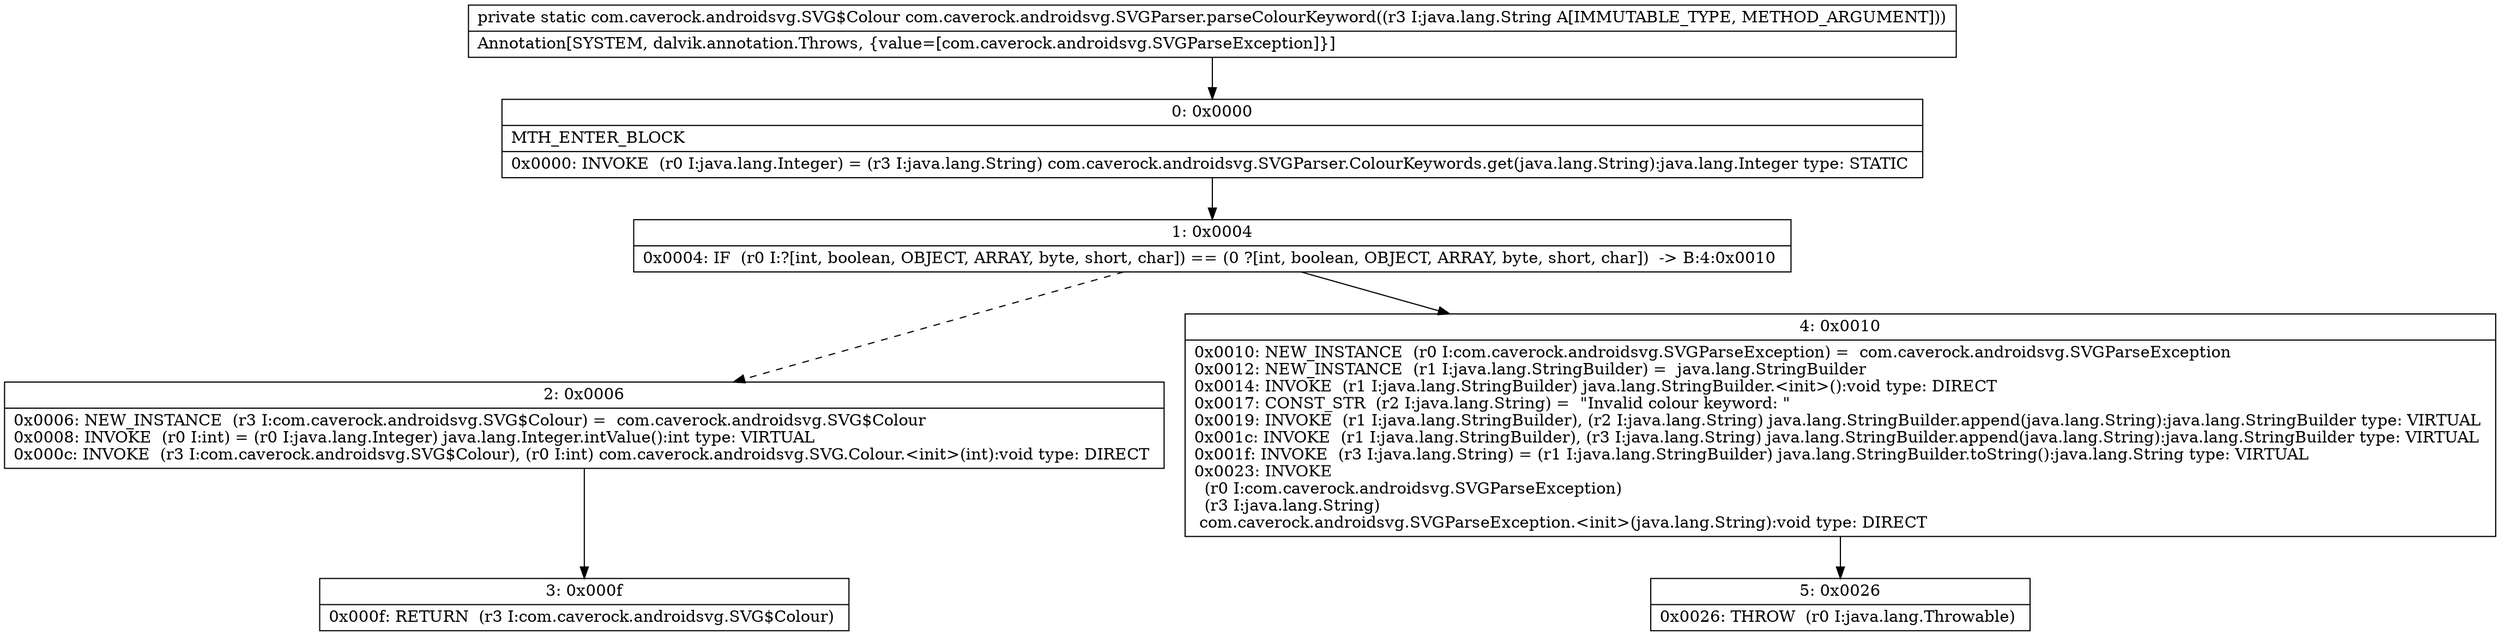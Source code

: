 digraph "CFG forcom.caverock.androidsvg.SVGParser.parseColourKeyword(Ljava\/lang\/String;)Lcom\/caverock\/androidsvg\/SVG$Colour;" {
Node_0 [shape=record,label="{0\:\ 0x0000|MTH_ENTER_BLOCK\l|0x0000: INVOKE  (r0 I:java.lang.Integer) = (r3 I:java.lang.String) com.caverock.androidsvg.SVGParser.ColourKeywords.get(java.lang.String):java.lang.Integer type: STATIC \l}"];
Node_1 [shape=record,label="{1\:\ 0x0004|0x0004: IF  (r0 I:?[int, boolean, OBJECT, ARRAY, byte, short, char]) == (0 ?[int, boolean, OBJECT, ARRAY, byte, short, char])  \-\> B:4:0x0010 \l}"];
Node_2 [shape=record,label="{2\:\ 0x0006|0x0006: NEW_INSTANCE  (r3 I:com.caverock.androidsvg.SVG$Colour) =  com.caverock.androidsvg.SVG$Colour \l0x0008: INVOKE  (r0 I:int) = (r0 I:java.lang.Integer) java.lang.Integer.intValue():int type: VIRTUAL \l0x000c: INVOKE  (r3 I:com.caverock.androidsvg.SVG$Colour), (r0 I:int) com.caverock.androidsvg.SVG.Colour.\<init\>(int):void type: DIRECT \l}"];
Node_3 [shape=record,label="{3\:\ 0x000f|0x000f: RETURN  (r3 I:com.caverock.androidsvg.SVG$Colour) \l}"];
Node_4 [shape=record,label="{4\:\ 0x0010|0x0010: NEW_INSTANCE  (r0 I:com.caverock.androidsvg.SVGParseException) =  com.caverock.androidsvg.SVGParseException \l0x0012: NEW_INSTANCE  (r1 I:java.lang.StringBuilder) =  java.lang.StringBuilder \l0x0014: INVOKE  (r1 I:java.lang.StringBuilder) java.lang.StringBuilder.\<init\>():void type: DIRECT \l0x0017: CONST_STR  (r2 I:java.lang.String) =  \"Invalid colour keyword: \" \l0x0019: INVOKE  (r1 I:java.lang.StringBuilder), (r2 I:java.lang.String) java.lang.StringBuilder.append(java.lang.String):java.lang.StringBuilder type: VIRTUAL \l0x001c: INVOKE  (r1 I:java.lang.StringBuilder), (r3 I:java.lang.String) java.lang.StringBuilder.append(java.lang.String):java.lang.StringBuilder type: VIRTUAL \l0x001f: INVOKE  (r3 I:java.lang.String) = (r1 I:java.lang.StringBuilder) java.lang.StringBuilder.toString():java.lang.String type: VIRTUAL \l0x0023: INVOKE  \l  (r0 I:com.caverock.androidsvg.SVGParseException)\l  (r3 I:java.lang.String)\l com.caverock.androidsvg.SVGParseException.\<init\>(java.lang.String):void type: DIRECT \l}"];
Node_5 [shape=record,label="{5\:\ 0x0026|0x0026: THROW  (r0 I:java.lang.Throwable) \l}"];
MethodNode[shape=record,label="{private static com.caverock.androidsvg.SVG$Colour com.caverock.androidsvg.SVGParser.parseColourKeyword((r3 I:java.lang.String A[IMMUTABLE_TYPE, METHOD_ARGUMENT]))  | Annotation[SYSTEM, dalvik.annotation.Throws, \{value=[com.caverock.androidsvg.SVGParseException]\}]\l}"];
MethodNode -> Node_0;
Node_0 -> Node_1;
Node_1 -> Node_2[style=dashed];
Node_1 -> Node_4;
Node_2 -> Node_3;
Node_4 -> Node_5;
}

